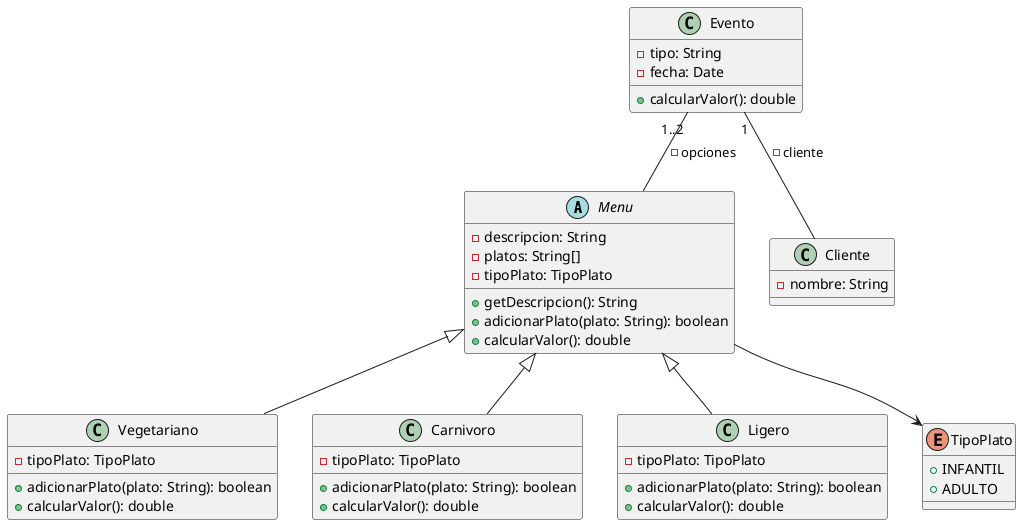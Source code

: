 @startuml
abstract class Menu {
    -descripcion: String
    -platos: String[]
    -tipoPlato: TipoPlato
    +getDescripcion(): String
    +adicionarPlato(plato: String): boolean
    +calcularValor(): double
}

class Vegetariano {
    -tipoPlato: TipoPlato
    +adicionarPlato(plato: String): boolean
    +calcularValor(): double
}

class Carnivoro {
    -tipoPlato: TipoPlato
    +adicionarPlato(plato: String): boolean
    +calcularValor(): double
}

class Ligero {
    -tipoPlato: TipoPlato
    +adicionarPlato(plato: String): boolean
    +calcularValor(): double
}


enum TipoPlato {
    +INFANTIL
    +ADULTO
}

class Evento {
    -tipo: String
    -fecha: Date
    +calcularValor(): double
}

class Cliente {
    -nombre: String
}

Menu --> TipoPlato
Menu <|-- Vegetariano
Menu <|-- Ligero
Menu <|-- Carnivoro

Evento "1..2" -- Menu : -opciones
Evento "1" -- Cliente : -cliente

@enduml
